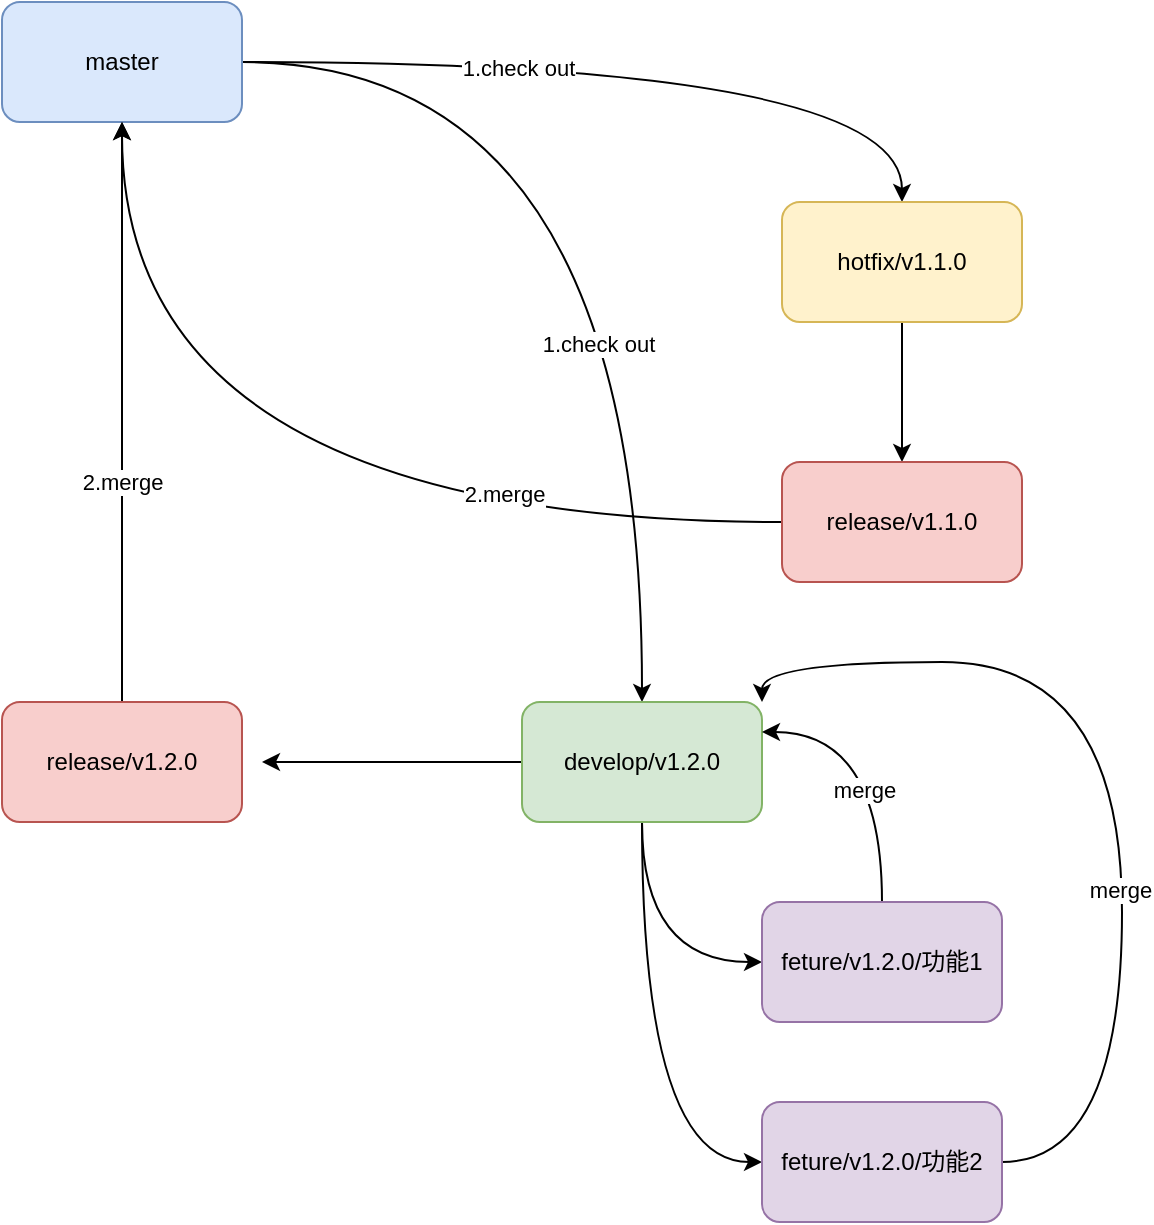 <mxfile version="14.6.6" type="github">
  <diagram id="whebywEPN1xtvKnkSd9i" name="第 1 页">
    <mxGraphModel dx="946" dy="614" grid="0" gridSize="10" guides="1" tooltips="1" connect="1" arrows="1" fold="1" page="1" pageScale="1" pageWidth="827" pageHeight="1169" math="0" shadow="0">
      <root>
        <mxCell id="0" />
        <mxCell id="1" parent="0" />
        <mxCell id="698qsNeAJQr-Uskf6LR--4" style="edgeStyle=orthogonalEdgeStyle;curved=1;rounded=0;orthogonalLoop=1;jettySize=auto;html=1;" edge="1" parent="1" source="698qsNeAJQr-Uskf6LR--1" target="698qsNeAJQr-Uskf6LR--2">
          <mxGeometry relative="1" as="geometry" />
        </mxCell>
        <mxCell id="698qsNeAJQr-Uskf6LR--5" value="1.check out" style="edgeLabel;html=1;align=center;verticalAlign=middle;resizable=0;points=[];" vertex="1" connectable="0" parent="698qsNeAJQr-Uskf6LR--4">
          <mxGeometry x="-0.311" y="-3" relative="1" as="geometry">
            <mxPoint as="offset" />
          </mxGeometry>
        </mxCell>
        <mxCell id="698qsNeAJQr-Uskf6LR--15" style="edgeStyle=orthogonalEdgeStyle;curved=1;rounded=0;orthogonalLoop=1;jettySize=auto;html=1;" edge="1" parent="1" source="698qsNeAJQr-Uskf6LR--1">
          <mxGeometry relative="1" as="geometry">
            <mxPoint x="460" y="540" as="targetPoint" />
            <Array as="points">
              <mxPoint x="460" y="220" />
            </Array>
          </mxGeometry>
        </mxCell>
        <mxCell id="698qsNeAJQr-Uskf6LR--32" value="1.check out" style="edgeLabel;html=1;align=center;verticalAlign=middle;resizable=0;points=[];" vertex="1" connectable="0" parent="698qsNeAJQr-Uskf6LR--15">
          <mxGeometry x="0.311" y="-22" relative="1" as="geometry">
            <mxPoint as="offset" />
          </mxGeometry>
        </mxCell>
        <mxCell id="698qsNeAJQr-Uskf6LR--1" value="master" style="rounded=1;whiteSpace=wrap;html=1;fillColor=#dae8fc;strokeColor=#6c8ebf;" vertex="1" parent="1">
          <mxGeometry x="140" y="190" width="120" height="60" as="geometry" />
        </mxCell>
        <mxCell id="698qsNeAJQr-Uskf6LR--11" style="edgeStyle=orthogonalEdgeStyle;curved=1;rounded=0;orthogonalLoop=1;jettySize=auto;html=1;" edge="1" parent="1" source="698qsNeAJQr-Uskf6LR--2" target="698qsNeAJQr-Uskf6LR--9">
          <mxGeometry relative="1" as="geometry" />
        </mxCell>
        <mxCell id="698qsNeAJQr-Uskf6LR--2" value="hotfix/v1.1.0" style="rounded=1;whiteSpace=wrap;html=1;fillColor=#fff2cc;strokeColor=#d6b656;" vertex="1" parent="1">
          <mxGeometry x="530" y="290" width="120" height="60" as="geometry" />
        </mxCell>
        <mxCell id="698qsNeAJQr-Uskf6LR--12" style="edgeStyle=orthogonalEdgeStyle;curved=1;rounded=0;orthogonalLoop=1;jettySize=auto;html=1;" edge="1" parent="1" source="698qsNeAJQr-Uskf6LR--9" target="698qsNeAJQr-Uskf6LR--1">
          <mxGeometry relative="1" as="geometry" />
        </mxCell>
        <mxCell id="698qsNeAJQr-Uskf6LR--13" value="2.merge" style="edgeLabel;html=1;align=center;verticalAlign=middle;resizable=0;points=[];" vertex="1" connectable="0" parent="698qsNeAJQr-Uskf6LR--12">
          <mxGeometry x="-0.475" y="-14" relative="1" as="geometry">
            <mxPoint as="offset" />
          </mxGeometry>
        </mxCell>
        <mxCell id="698qsNeAJQr-Uskf6LR--9" value="release/v1.1.0" style="rounded=1;whiteSpace=wrap;html=1;fillColor=#f8cecc;strokeColor=#b85450;" vertex="1" parent="1">
          <mxGeometry x="530" y="420" width="120" height="60" as="geometry" />
        </mxCell>
        <mxCell id="698qsNeAJQr-Uskf6LR--18" style="edgeStyle=orthogonalEdgeStyle;curved=1;rounded=0;orthogonalLoop=1;jettySize=auto;html=1;entryX=0;entryY=0.5;entryDx=0;entryDy=0;" edge="1" parent="1" source="698qsNeAJQr-Uskf6LR--16" target="698qsNeAJQr-Uskf6LR--17">
          <mxGeometry relative="1" as="geometry">
            <mxPoint x="440" y="700" as="targetPoint" />
          </mxGeometry>
        </mxCell>
        <mxCell id="698qsNeAJQr-Uskf6LR--20" style="edgeStyle=orthogonalEdgeStyle;curved=1;rounded=0;orthogonalLoop=1;jettySize=auto;html=1;entryX=0;entryY=0.5;entryDx=0;entryDy=0;" edge="1" parent="1" source="698qsNeAJQr-Uskf6LR--16" target="698qsNeAJQr-Uskf6LR--21">
          <mxGeometry relative="1" as="geometry">
            <mxPoint x="690" y="680" as="targetPoint" />
          </mxGeometry>
        </mxCell>
        <mxCell id="698qsNeAJQr-Uskf6LR--28" style="edgeStyle=orthogonalEdgeStyle;curved=1;rounded=0;orthogonalLoop=1;jettySize=auto;html=1;" edge="1" parent="1" source="698qsNeAJQr-Uskf6LR--16">
          <mxGeometry relative="1" as="geometry">
            <mxPoint x="270" y="570" as="targetPoint" />
          </mxGeometry>
        </mxCell>
        <mxCell id="698qsNeAJQr-Uskf6LR--16" value="develop/v1.2.0" style="rounded=1;whiteSpace=wrap;html=1;fillColor=#d5e8d4;strokeColor=#82b366;" vertex="1" parent="1">
          <mxGeometry x="400" y="540" width="120" height="60" as="geometry" />
        </mxCell>
        <mxCell id="698qsNeAJQr-Uskf6LR--24" style="edgeStyle=orthogonalEdgeStyle;curved=1;rounded=0;orthogonalLoop=1;jettySize=auto;html=1;entryX=1;entryY=0.25;entryDx=0;entryDy=0;" edge="1" parent="1" source="698qsNeAJQr-Uskf6LR--17" target="698qsNeAJQr-Uskf6LR--16">
          <mxGeometry relative="1" as="geometry" />
        </mxCell>
        <mxCell id="698qsNeAJQr-Uskf6LR--26" value="merge" style="edgeLabel;html=1;align=center;verticalAlign=middle;resizable=0;points=[];" vertex="1" connectable="0" parent="698qsNeAJQr-Uskf6LR--24">
          <mxGeometry x="-0.228" y="9" relative="1" as="geometry">
            <mxPoint as="offset" />
          </mxGeometry>
        </mxCell>
        <mxCell id="698qsNeAJQr-Uskf6LR--17" value="feture/v1.2.0/功能1" style="rounded=1;whiteSpace=wrap;html=1;fillColor=#e1d5e7;strokeColor=#9673a6;" vertex="1" parent="1">
          <mxGeometry x="520" y="640" width="120" height="60" as="geometry" />
        </mxCell>
        <mxCell id="698qsNeAJQr-Uskf6LR--25" style="edgeStyle=orthogonalEdgeStyle;curved=1;rounded=0;orthogonalLoop=1;jettySize=auto;html=1;entryX=1;entryY=0;entryDx=0;entryDy=0;" edge="1" parent="1" source="698qsNeAJQr-Uskf6LR--21" target="698qsNeAJQr-Uskf6LR--16">
          <mxGeometry relative="1" as="geometry">
            <Array as="points">
              <mxPoint x="700" y="770" />
              <mxPoint x="700" y="520" />
              <mxPoint x="520" y="520" />
            </Array>
          </mxGeometry>
        </mxCell>
        <mxCell id="698qsNeAJQr-Uskf6LR--27" value="merge" style="edgeLabel;html=1;align=center;verticalAlign=middle;resizable=0;points=[];" vertex="1" connectable="0" parent="698qsNeAJQr-Uskf6LR--25">
          <mxGeometry x="-0.231" y="1" relative="1" as="geometry">
            <mxPoint as="offset" />
          </mxGeometry>
        </mxCell>
        <mxCell id="698qsNeAJQr-Uskf6LR--21" value="feture/v1.2.0/功能2" style="rounded=1;whiteSpace=wrap;html=1;fillColor=#e1d5e7;strokeColor=#9673a6;" vertex="1" parent="1">
          <mxGeometry x="520" y="740" width="120" height="60" as="geometry" />
        </mxCell>
        <mxCell id="698qsNeAJQr-Uskf6LR--30" style="edgeStyle=orthogonalEdgeStyle;curved=1;rounded=0;orthogonalLoop=1;jettySize=auto;html=1;" edge="1" parent="1" source="698qsNeAJQr-Uskf6LR--29">
          <mxGeometry relative="1" as="geometry">
            <mxPoint x="200" y="250" as="targetPoint" />
          </mxGeometry>
        </mxCell>
        <mxCell id="698qsNeAJQr-Uskf6LR--31" value="2.merge" style="edgeLabel;html=1;align=center;verticalAlign=middle;resizable=0;points=[];" vertex="1" connectable="0" parent="698qsNeAJQr-Uskf6LR--30">
          <mxGeometry x="-0.241" relative="1" as="geometry">
            <mxPoint as="offset" />
          </mxGeometry>
        </mxCell>
        <mxCell id="698qsNeAJQr-Uskf6LR--29" value="release/v1.2.0" style="rounded=1;whiteSpace=wrap;html=1;fillColor=#f8cecc;strokeColor=#b85450;" vertex="1" parent="1">
          <mxGeometry x="140" y="540" width="120" height="60" as="geometry" />
        </mxCell>
      </root>
    </mxGraphModel>
  </diagram>
</mxfile>
